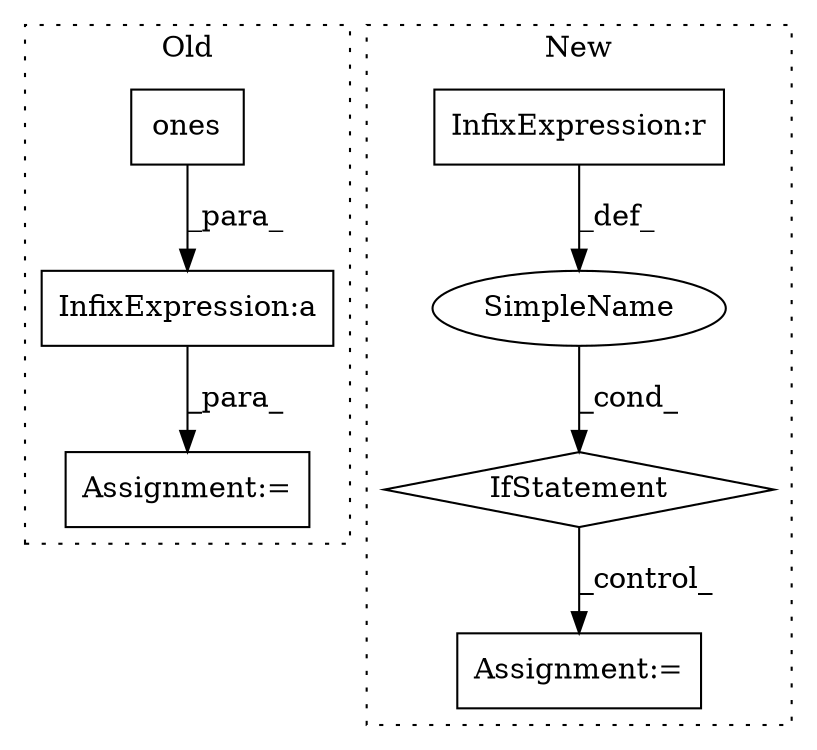 digraph G {
subgraph cluster0 {
1 [label="ones" a="32" s="2374,2406" l="10,2" shape="box"];
3 [label="InfixExpression:a" a="27" s="2365" l="3" shape="box"];
4 [label="Assignment:=" a="7" s="2336" l="1" shape="box"];
label = "Old";
style="dotted";
}
subgraph cluster1 {
2 [label="IfStatement" a="25" s="2065,2081" l="4,2" shape="diamond"];
5 [label="Assignment:=" a="7" s="2095" l="1" shape="box"];
6 [label="SimpleName" a="42" s="" l="" shape="ellipse"];
7 [label="InfixExpression:r" a="27" s="2077" l="3" shape="box"];
label = "New";
style="dotted";
}
1 -> 3 [label="_para_"];
2 -> 5 [label="_control_"];
3 -> 4 [label="_para_"];
6 -> 2 [label="_cond_"];
7 -> 6 [label="_def_"];
}